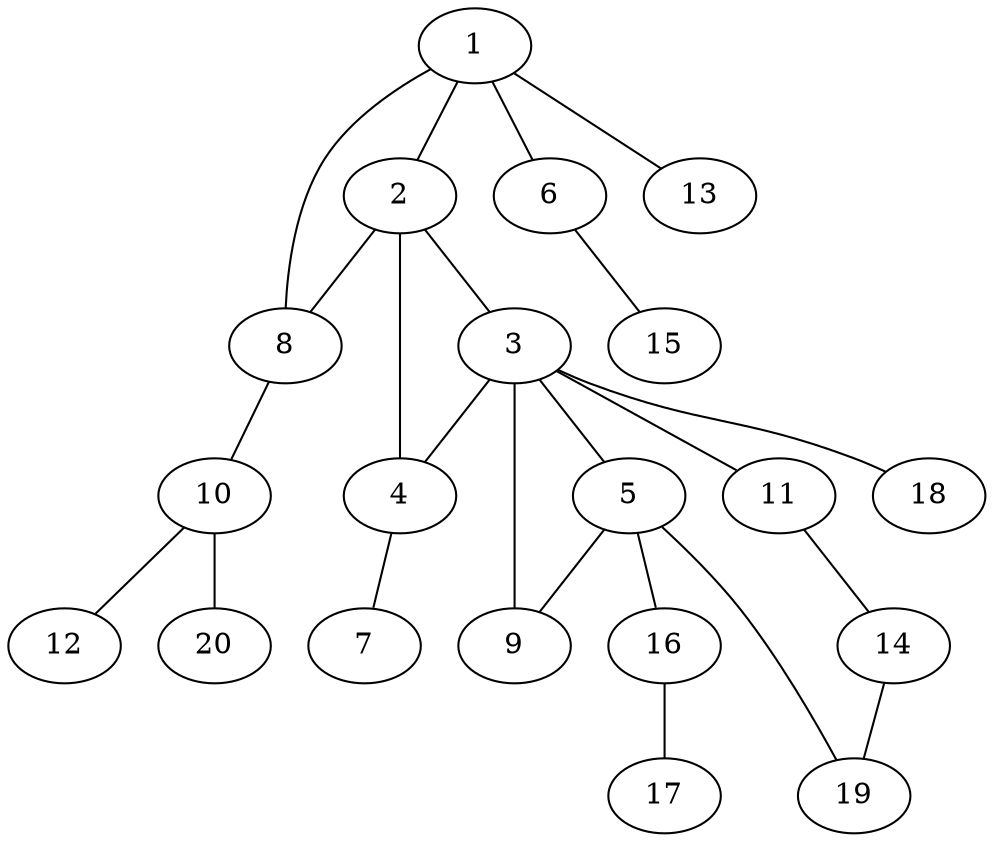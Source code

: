 graph graphname {1--2
1--6
1--8
1--13
2--3
2--4
2--8
3--4
3--5
3--9
3--11
3--18
4--7
5--9
5--16
5--19
6--15
8--10
10--12
10--20
11--14
14--19
16--17
}